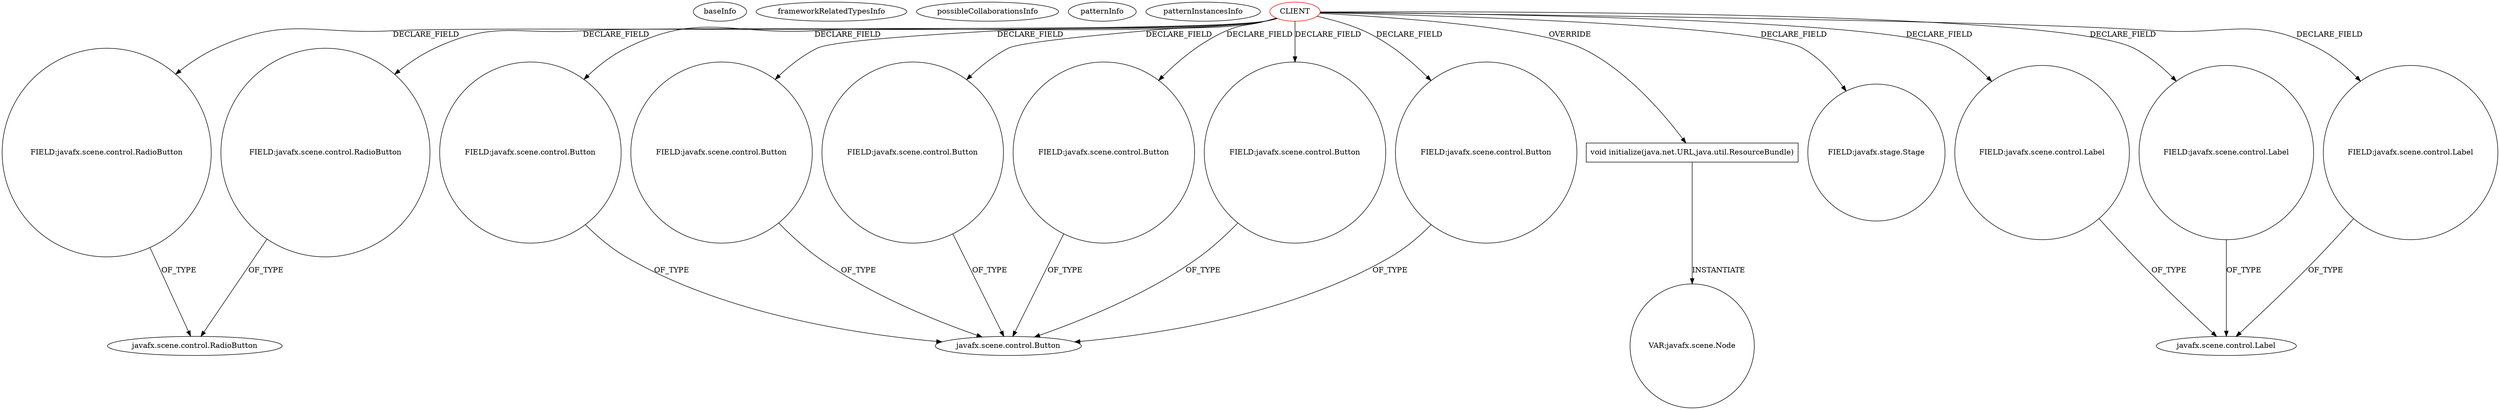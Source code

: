 digraph {
baseInfo[graphId=1358,category="pattern",isAnonymous=false,possibleRelation=false]
frameworkRelatedTypesInfo[]
possibleCollaborationsInfo[]
patternInfo[frequency=2.0,patternRootClient=0]
patternInstancesInfo[0="bianconejo-CEFX~/bianconejo-CEFX/CEFX-master/src/cefx/CECommandeController.java~CECommandeController~2084",1="RomeoGolf-BC~/RomeoGolf-BC/BC-master/src/romeogolf/bc/MainController.java~MainController~1142"]
68[label="FIELD:javafx.scene.control.RadioButton",vertexType="FIELD_DECLARATION",isFrameworkType=false,shape=circle]
0[label="CLIENT",vertexType="ROOT_CLIENT_CLASS_DECLARATION",isFrameworkType=false,color=red]
18[label="FIELD:javafx.scene.control.Button",vertexType="FIELD_DECLARATION",isFrameworkType=false,shape=circle]
12[label="FIELD:javafx.scene.control.Button",vertexType="FIELD_DECLARATION",isFrameworkType=false,shape=circle]
10[label="FIELD:javafx.scene.control.Button",vertexType="FIELD_DECLARATION",isFrameworkType=false,shape=circle]
8[label="FIELD:javafx.scene.control.Button",vertexType="FIELD_DECLARATION",isFrameworkType=false,shape=circle]
14[label="FIELD:javafx.scene.control.Button",vertexType="FIELD_DECLARATION",isFrameworkType=false,shape=circle]
6[label="FIELD:javafx.scene.control.Button",vertexType="FIELD_DECLARATION",isFrameworkType=false,shape=circle]
69[label="javafx.scene.control.RadioButton",vertexType="FRAMEWORK_CLASS_TYPE",isFrameworkType=false]
70[label="FIELD:javafx.scene.control.RadioButton",vertexType="FIELD_DECLARATION",isFrameworkType=false,shape=circle]
104[label="void initialize(java.net.URL,java.util.ResourceBundle)",vertexType="OVERRIDING_METHOD_DECLARATION",isFrameworkType=false,shape=box]
48[label="FIELD:javafx.stage.Stage",vertexType="FIELD_DECLARATION",isFrameworkType=false,shape=circle]
56[label="FIELD:javafx.scene.control.Label",vertexType="FIELD_DECLARATION",isFrameworkType=false,shape=circle]
55[label="javafx.scene.control.Label",vertexType="FRAMEWORK_CLASS_TYPE",isFrameworkType=false]
54[label="FIELD:javafx.scene.control.Label",vertexType="FIELD_DECLARATION",isFrameworkType=false,shape=circle]
58[label="FIELD:javafx.scene.control.Label",vertexType="FIELD_DECLARATION",isFrameworkType=false,shape=circle]
7[label="javafx.scene.control.Button",vertexType="FRAMEWORK_CLASS_TYPE",isFrameworkType=false]
472[label="VAR:javafx.scene.Node",vertexType="VARIABLE_EXPRESION",isFrameworkType=false,shape=circle]
0->104[label="OVERRIDE"]
0->8[label="DECLARE_FIELD"]
8->7[label="OF_TYPE"]
0->58[label="DECLARE_FIELD"]
10->7[label="OF_TYPE"]
54->55[label="OF_TYPE"]
0->14[label="DECLARE_FIELD"]
0->56[label="DECLARE_FIELD"]
0->12[label="DECLARE_FIELD"]
18->7[label="OF_TYPE"]
0->18[label="DECLARE_FIELD"]
0->10[label="DECLARE_FIELD"]
0->54[label="DECLARE_FIELD"]
0->70[label="DECLARE_FIELD"]
104->472[label="INSTANTIATE"]
0->48[label="DECLARE_FIELD"]
56->55[label="OF_TYPE"]
12->7[label="OF_TYPE"]
6->7[label="OF_TYPE"]
58->55[label="OF_TYPE"]
0->68[label="DECLARE_FIELD"]
68->69[label="OF_TYPE"]
70->69[label="OF_TYPE"]
0->6[label="DECLARE_FIELD"]
14->7[label="OF_TYPE"]
}
